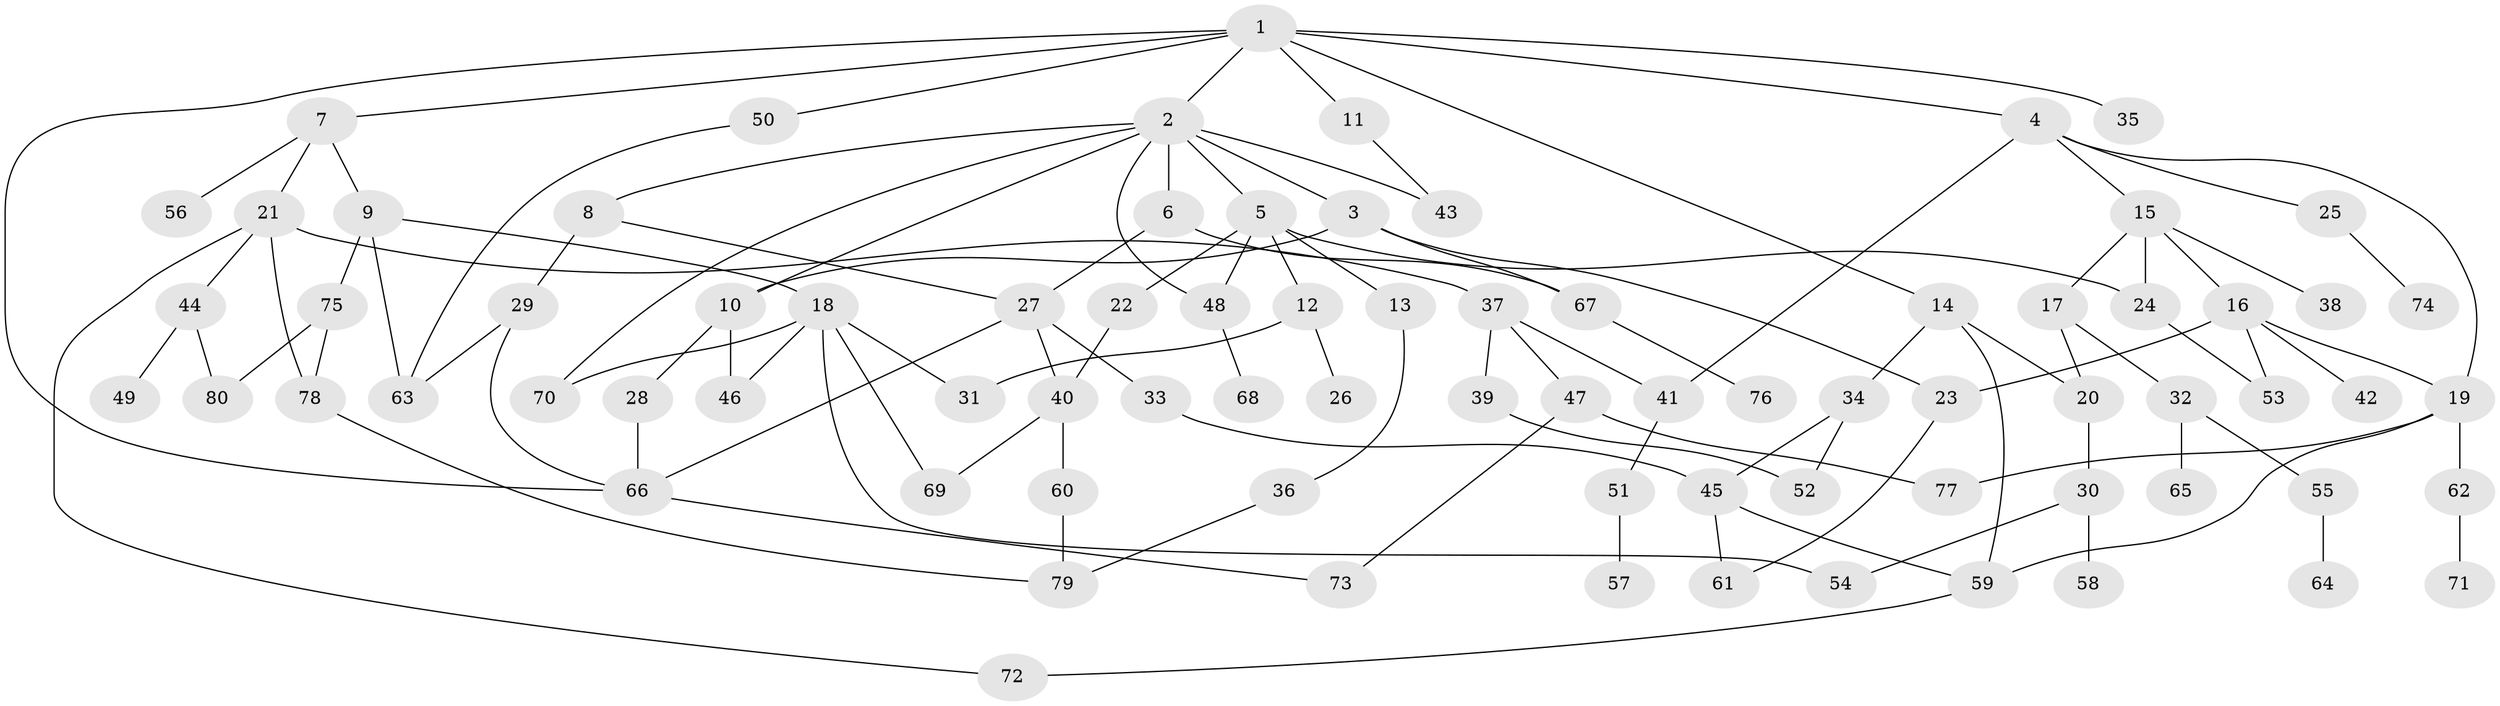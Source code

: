 // coarse degree distribution, {7: 0.057692307692307696, 9: 0.019230769230769232, 5: 0.11538461538461539, 6: 0.057692307692307696, 3: 0.21153846153846154, 8: 0.019230769230769232, 4: 0.038461538461538464, 2: 0.3076923076923077, 1: 0.17307692307692307}
// Generated by graph-tools (version 1.1) at 2025/23/03/03/25 07:23:33]
// undirected, 80 vertices, 113 edges
graph export_dot {
graph [start="1"]
  node [color=gray90,style=filled];
  1;
  2;
  3;
  4;
  5;
  6;
  7;
  8;
  9;
  10;
  11;
  12;
  13;
  14;
  15;
  16;
  17;
  18;
  19;
  20;
  21;
  22;
  23;
  24;
  25;
  26;
  27;
  28;
  29;
  30;
  31;
  32;
  33;
  34;
  35;
  36;
  37;
  38;
  39;
  40;
  41;
  42;
  43;
  44;
  45;
  46;
  47;
  48;
  49;
  50;
  51;
  52;
  53;
  54;
  55;
  56;
  57;
  58;
  59;
  60;
  61;
  62;
  63;
  64;
  65;
  66;
  67;
  68;
  69;
  70;
  71;
  72;
  73;
  74;
  75;
  76;
  77;
  78;
  79;
  80;
  1 -- 2;
  1 -- 4;
  1 -- 7;
  1 -- 11;
  1 -- 14;
  1 -- 35;
  1 -- 50;
  1 -- 66;
  2 -- 3;
  2 -- 5;
  2 -- 6;
  2 -- 8;
  2 -- 43;
  2 -- 10;
  2 -- 70;
  2 -- 48;
  3 -- 10;
  3 -- 67;
  3 -- 23;
  4 -- 15;
  4 -- 25;
  4 -- 41;
  4 -- 19;
  5 -- 12;
  5 -- 13;
  5 -- 22;
  5 -- 48;
  5 -- 24;
  6 -- 27;
  6 -- 67;
  7 -- 9;
  7 -- 21;
  7 -- 56;
  8 -- 29;
  8 -- 27;
  9 -- 18;
  9 -- 75;
  9 -- 63;
  10 -- 28;
  10 -- 46;
  11 -- 43;
  12 -- 26;
  12 -- 31;
  13 -- 36;
  14 -- 20;
  14 -- 34;
  14 -- 59;
  15 -- 16;
  15 -- 17;
  15 -- 24;
  15 -- 38;
  16 -- 19;
  16 -- 23;
  16 -- 42;
  16 -- 53;
  17 -- 32;
  17 -- 20;
  18 -- 54;
  18 -- 69;
  18 -- 70;
  18 -- 46;
  18 -- 31;
  19 -- 62;
  19 -- 77;
  19 -- 59;
  20 -- 30;
  21 -- 37;
  21 -- 44;
  21 -- 72;
  21 -- 78;
  22 -- 40;
  23 -- 61;
  24 -- 53;
  25 -- 74;
  27 -- 33;
  27 -- 40;
  27 -- 66;
  28 -- 66;
  29 -- 63;
  29 -- 66;
  30 -- 58;
  30 -- 54;
  32 -- 55;
  32 -- 65;
  33 -- 45;
  34 -- 45;
  34 -- 52;
  36 -- 79;
  37 -- 39;
  37 -- 41;
  37 -- 47;
  39 -- 52;
  40 -- 60;
  40 -- 69;
  41 -- 51;
  44 -- 49;
  44 -- 80;
  45 -- 61;
  45 -- 59;
  47 -- 73;
  47 -- 77;
  48 -- 68;
  50 -- 63;
  51 -- 57;
  55 -- 64;
  59 -- 72;
  60 -- 79;
  62 -- 71;
  66 -- 73;
  67 -- 76;
  75 -- 78;
  75 -- 80;
  78 -- 79;
}
